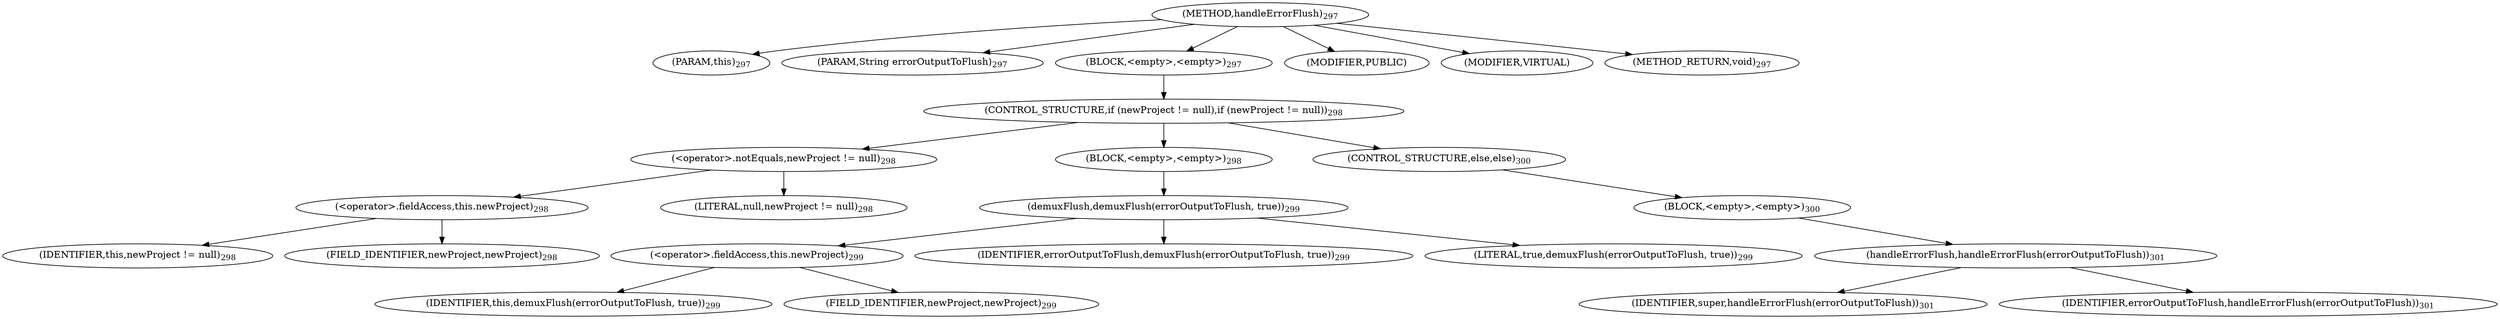 digraph "handleErrorFlush" {  
"620" [label = <(METHOD,handleErrorFlush)<SUB>297</SUB>> ]
"621" [label = <(PARAM,this)<SUB>297</SUB>> ]
"622" [label = <(PARAM,String errorOutputToFlush)<SUB>297</SUB>> ]
"623" [label = <(BLOCK,&lt;empty&gt;,&lt;empty&gt;)<SUB>297</SUB>> ]
"624" [label = <(CONTROL_STRUCTURE,if (newProject != null),if (newProject != null))<SUB>298</SUB>> ]
"625" [label = <(&lt;operator&gt;.notEquals,newProject != null)<SUB>298</SUB>> ]
"626" [label = <(&lt;operator&gt;.fieldAccess,this.newProject)<SUB>298</SUB>> ]
"627" [label = <(IDENTIFIER,this,newProject != null)<SUB>298</SUB>> ]
"628" [label = <(FIELD_IDENTIFIER,newProject,newProject)<SUB>298</SUB>> ]
"629" [label = <(LITERAL,null,newProject != null)<SUB>298</SUB>> ]
"630" [label = <(BLOCK,&lt;empty&gt;,&lt;empty&gt;)<SUB>298</SUB>> ]
"631" [label = <(demuxFlush,demuxFlush(errorOutputToFlush, true))<SUB>299</SUB>> ]
"632" [label = <(&lt;operator&gt;.fieldAccess,this.newProject)<SUB>299</SUB>> ]
"633" [label = <(IDENTIFIER,this,demuxFlush(errorOutputToFlush, true))<SUB>299</SUB>> ]
"634" [label = <(FIELD_IDENTIFIER,newProject,newProject)<SUB>299</SUB>> ]
"635" [label = <(IDENTIFIER,errorOutputToFlush,demuxFlush(errorOutputToFlush, true))<SUB>299</SUB>> ]
"636" [label = <(LITERAL,true,demuxFlush(errorOutputToFlush, true))<SUB>299</SUB>> ]
"637" [label = <(CONTROL_STRUCTURE,else,else)<SUB>300</SUB>> ]
"638" [label = <(BLOCK,&lt;empty&gt;,&lt;empty&gt;)<SUB>300</SUB>> ]
"639" [label = <(handleErrorFlush,handleErrorFlush(errorOutputToFlush))<SUB>301</SUB>> ]
"640" [label = <(IDENTIFIER,super,handleErrorFlush(errorOutputToFlush))<SUB>301</SUB>> ]
"641" [label = <(IDENTIFIER,errorOutputToFlush,handleErrorFlush(errorOutputToFlush))<SUB>301</SUB>> ]
"642" [label = <(MODIFIER,PUBLIC)> ]
"643" [label = <(MODIFIER,VIRTUAL)> ]
"644" [label = <(METHOD_RETURN,void)<SUB>297</SUB>> ]
  "620" -> "621" 
  "620" -> "622" 
  "620" -> "623" 
  "620" -> "642" 
  "620" -> "643" 
  "620" -> "644" 
  "623" -> "624" 
  "624" -> "625" 
  "624" -> "630" 
  "624" -> "637" 
  "625" -> "626" 
  "625" -> "629" 
  "626" -> "627" 
  "626" -> "628" 
  "630" -> "631" 
  "631" -> "632" 
  "631" -> "635" 
  "631" -> "636" 
  "632" -> "633" 
  "632" -> "634" 
  "637" -> "638" 
  "638" -> "639" 
  "639" -> "640" 
  "639" -> "641" 
}
